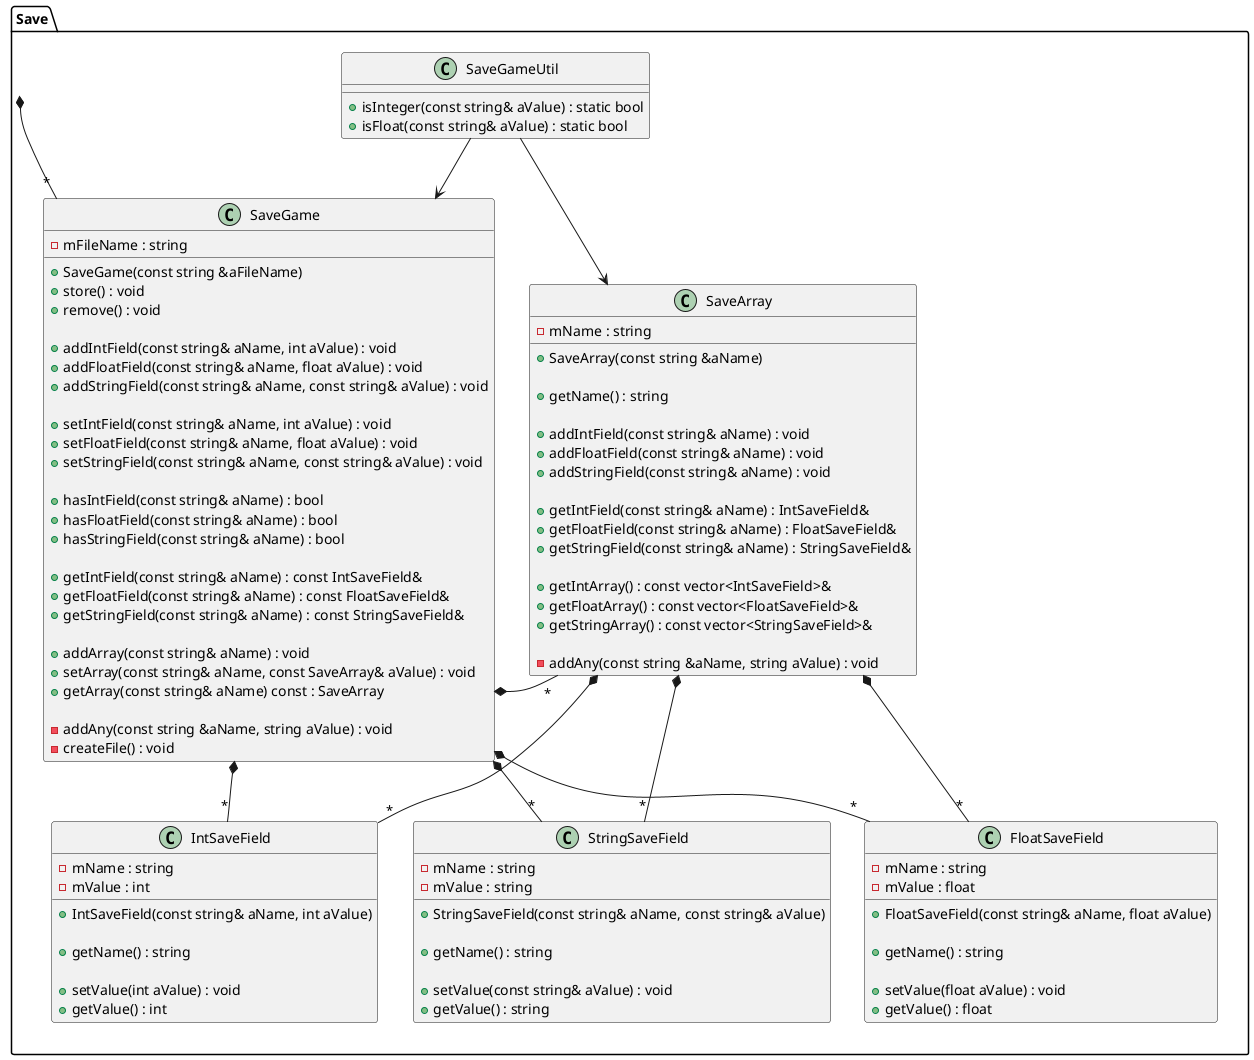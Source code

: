 @startuml savePackageClassDiagram

package Save{
class SaveGame {
-mFileName : string
    + SaveGame(const string &aFileName)
    + store() : void
    + remove() : void

    + addIntField(const string& aName, int aValue) : void
    + addFloatField(const string& aName, float aValue) : void
    + addStringField(const string& aName, const string& aValue) : void

    + setIntField(const string& aName, int aValue) : void
    + setFloatField(const string& aName, float aValue) : void
    + setStringField(const string& aName, const string& aValue) : void

    + hasIntField(const string& aName) : bool
    + hasFloatField(const string& aName) : bool
    + hasStringField(const string& aName) : bool

    + getIntField(const string& aName) : const IntSaveField&
    + getFloatField(const string& aName) : const FloatSaveField&
    + getStringField(const string& aName) : const StringSaveField&

    + addArray(const string& aName) : void
    + setArray(const string& aName, const SaveArray& aValue) : void
    + getArray(const string& aName) const : SaveArray

    - addAny(const string &aName, string aValue) : void
    - createFile() : void
}

class SaveArray {
    - mName : string
    + SaveArray(const string &aName)

    + getName() : string

    + addIntField(const string& aName) : void
    + addFloatField(const string& aName) : void
    + addStringField(const string& aName) : void

    + getIntField(const string& aName) : IntSaveField&
    + getFloatField(const string& aName) : FloatSaveField&
    + getStringField(const string& aName) : StringSaveField&

    + getIntArray() : const vector<IntSaveField>&
    + getFloatArray() : const vector<FloatSaveField>&
    + getStringArray() : const vector<StringSaveField>&

    - addAny(const string &aName, string aValue) : void
}

class SaveGameUtil {
  + isInteger(const string& aValue) : static bool
  + isFloat(const string& aValue) : static bool
}

together {
class IntSaveField {
  - mName : string
  - mValue : int

  + IntSaveField(const string& aName, int aValue)

  + getName() : string

  + setValue(int aValue) : void
  + getValue() : int
}

class FloatSaveField {
  - mName : string
  - mValue : float

  + FloatSaveField(const string& aName, float aValue)

  + getName() : string

  + setValue(float aValue) : void
  + getValue() : float
}

class StringSaveField {
  - mName : string
  - mValue : string

  + StringSaveField(const string& aName, const string& aValue)

  + getName() : string

  + setValue(const string& aValue) : void
  + getValue() : string
}
}

SaveGame *-- "*" SaveArray

SaveGame <-left- SaveGameUtil
SaveGame -[hidden]> SaveArray
SaveGame *--"*" IntSaveField
SaveGame *--"*" FloatSaveField
SaveGame *--"*" StringSaveField

SaveArray <-up- SaveGameUtil
SaveArray *--"*" IntSaveField
SaveArray *--"*" FloatSaveField
SaveArray *--"*" StringSaveField
}

Save *-- "*" SaveGame
@enduml